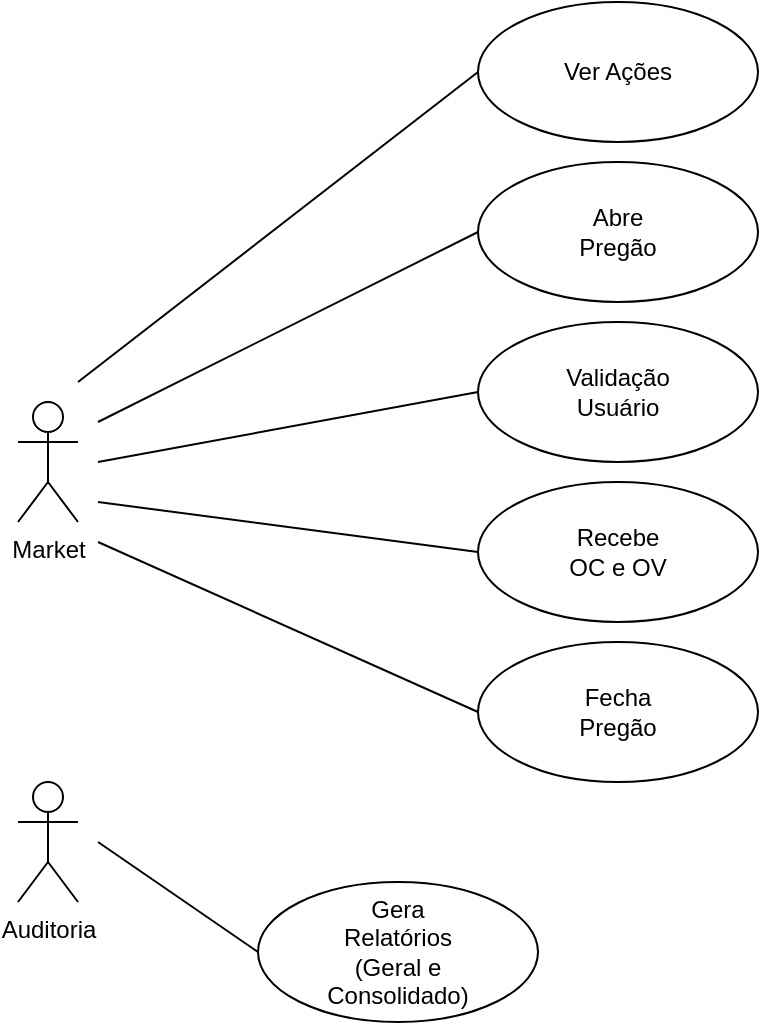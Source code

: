 <mxfile version="18.0.6" type="device"><diagram id="lseYTVRNNhHqJy2BYpC-" name="Página-1"><mxGraphModel dx="510" dy="649" grid="1" gridSize="10" guides="1" tooltips="1" connect="1" arrows="1" fold="1" page="1" pageScale="1" pageWidth="827" pageHeight="1169" math="0" shadow="0"><root><mxCell id="0"/><mxCell id="1" parent="0"/><mxCell id="EdFYTQMuz4NrT_KUeK-q-1" value="Market" style="shape=umlActor;verticalLabelPosition=bottom;verticalAlign=top;html=1;outlineConnect=0;" vertex="1" parent="1"><mxGeometry x="70" y="300" width="30" height="60" as="geometry"/></mxCell><mxCell id="EdFYTQMuz4NrT_KUeK-q-2" value="Auditoria" style="shape=umlActor;verticalLabelPosition=bottom;verticalAlign=top;html=1;outlineConnect=0;" vertex="1" parent="1"><mxGeometry x="70" y="490" width="30" height="60" as="geometry"/></mxCell><mxCell id="EdFYTQMuz4NrT_KUeK-q-6" value="" style="ellipse;whiteSpace=wrap;html=1;" vertex="1" parent="1"><mxGeometry x="300" y="100" width="140" height="70" as="geometry"/></mxCell><mxCell id="EdFYTQMuz4NrT_KUeK-q-7" value="Ver Ações" style="text;html=1;strokeColor=none;fillColor=none;align=center;verticalAlign=middle;whiteSpace=wrap;rounded=0;" vertex="1" parent="1"><mxGeometry x="340" y="120" width="60" height="30" as="geometry"/></mxCell><mxCell id="EdFYTQMuz4NrT_KUeK-q-8" value="" style="ellipse;whiteSpace=wrap;html=1;" vertex="1" parent="1"><mxGeometry x="300" y="180" width="140" height="70" as="geometry"/></mxCell><mxCell id="EdFYTQMuz4NrT_KUeK-q-9" value="Abre Pregão" style="text;html=1;strokeColor=none;fillColor=none;align=center;verticalAlign=middle;whiteSpace=wrap;rounded=0;" vertex="1" parent="1"><mxGeometry x="340" y="200" width="60" height="30" as="geometry"/></mxCell><mxCell id="EdFYTQMuz4NrT_KUeK-q-10" value="" style="ellipse;whiteSpace=wrap;html=1;" vertex="1" parent="1"><mxGeometry x="300" y="260" width="140" height="70" as="geometry"/></mxCell><mxCell id="EdFYTQMuz4NrT_KUeK-q-11" value="Validação Usuário" style="text;html=1;strokeColor=none;fillColor=none;align=center;verticalAlign=middle;whiteSpace=wrap;rounded=0;" vertex="1" parent="1"><mxGeometry x="340" y="280" width="60" height="30" as="geometry"/></mxCell><mxCell id="EdFYTQMuz4NrT_KUeK-q-12" value="" style="ellipse;whiteSpace=wrap;html=1;" vertex="1" parent="1"><mxGeometry x="300" y="340" width="140" height="70" as="geometry"/></mxCell><mxCell id="EdFYTQMuz4NrT_KUeK-q-13" value="Recebe OC e OV" style="text;html=1;strokeColor=none;fillColor=none;align=center;verticalAlign=middle;whiteSpace=wrap;rounded=0;" vertex="1" parent="1"><mxGeometry x="340" y="360" width="60" height="30" as="geometry"/></mxCell><mxCell id="EdFYTQMuz4NrT_KUeK-q-14" value="" style="ellipse;whiteSpace=wrap;html=1;" vertex="1" parent="1"><mxGeometry x="300" y="420" width="140" height="70" as="geometry"/></mxCell><mxCell id="EdFYTQMuz4NrT_KUeK-q-15" value="Fecha Pregão" style="text;html=1;strokeColor=none;fillColor=none;align=center;verticalAlign=middle;whiteSpace=wrap;rounded=0;" vertex="1" parent="1"><mxGeometry x="340" y="440" width="60" height="30" as="geometry"/></mxCell><mxCell id="EdFYTQMuz4NrT_KUeK-q-18" value="" style="endArrow=none;html=1;rounded=0;entryX=0;entryY=0.5;entryDx=0;entryDy=0;" edge="1" parent="1" target="EdFYTQMuz4NrT_KUeK-q-6"><mxGeometry width="50" height="50" relative="1" as="geometry"><mxPoint x="100" y="290" as="sourcePoint"/><mxPoint x="290" y="250" as="targetPoint"/></mxGeometry></mxCell><mxCell id="EdFYTQMuz4NrT_KUeK-q-20" value="" style="endArrow=none;html=1;rounded=0;entryX=0;entryY=0.5;entryDx=0;entryDy=0;" edge="1" parent="1" target="EdFYTQMuz4NrT_KUeK-q-8"><mxGeometry width="50" height="50" relative="1" as="geometry"><mxPoint x="110" y="310" as="sourcePoint"/><mxPoint x="290" y="250" as="targetPoint"/></mxGeometry></mxCell><mxCell id="EdFYTQMuz4NrT_KUeK-q-21" value="" style="endArrow=none;html=1;rounded=0;entryX=0;entryY=0.5;entryDx=0;entryDy=0;" edge="1" parent="1" target="EdFYTQMuz4NrT_KUeK-q-10"><mxGeometry width="50" height="50" relative="1" as="geometry"><mxPoint x="110" y="330" as="sourcePoint"/><mxPoint x="290" y="250" as="targetPoint"/></mxGeometry></mxCell><mxCell id="EdFYTQMuz4NrT_KUeK-q-22" value="" style="endArrow=none;html=1;rounded=0;entryX=0;entryY=0.5;entryDx=0;entryDy=0;" edge="1" parent="1" target="EdFYTQMuz4NrT_KUeK-q-12"><mxGeometry width="50" height="50" relative="1" as="geometry"><mxPoint x="110" y="350" as="sourcePoint"/><mxPoint x="290" y="250" as="targetPoint"/></mxGeometry></mxCell><mxCell id="EdFYTQMuz4NrT_KUeK-q-23" value="" style="endArrow=none;html=1;rounded=0;entryX=0;entryY=0.5;entryDx=0;entryDy=0;" edge="1" parent="1" target="EdFYTQMuz4NrT_KUeK-q-14"><mxGeometry width="50" height="50" relative="1" as="geometry"><mxPoint x="110" y="370" as="sourcePoint"/><mxPoint x="290" y="250" as="targetPoint"/></mxGeometry></mxCell><mxCell id="EdFYTQMuz4NrT_KUeK-q-29" value="" style="ellipse;whiteSpace=wrap;html=1;" vertex="1" parent="1"><mxGeometry x="190" y="540" width="140" height="70" as="geometry"/></mxCell><mxCell id="EdFYTQMuz4NrT_KUeK-q-30" value="Gera Relatórios (Geral e Consolidado)" style="text;html=1;strokeColor=none;fillColor=none;align=center;verticalAlign=middle;whiteSpace=wrap;rounded=0;" vertex="1" parent="1"><mxGeometry x="230" y="560" width="60" height="30" as="geometry"/></mxCell><mxCell id="EdFYTQMuz4NrT_KUeK-q-31" value="" style="endArrow=none;html=1;rounded=0;entryX=0;entryY=0.5;entryDx=0;entryDy=0;" edge="1" parent="1" target="EdFYTQMuz4NrT_KUeK-q-29"><mxGeometry width="50" height="50" relative="1" as="geometry"><mxPoint x="110" y="520" as="sourcePoint"/><mxPoint x="290" y="300" as="targetPoint"/></mxGeometry></mxCell></root></mxGraphModel></diagram></mxfile>